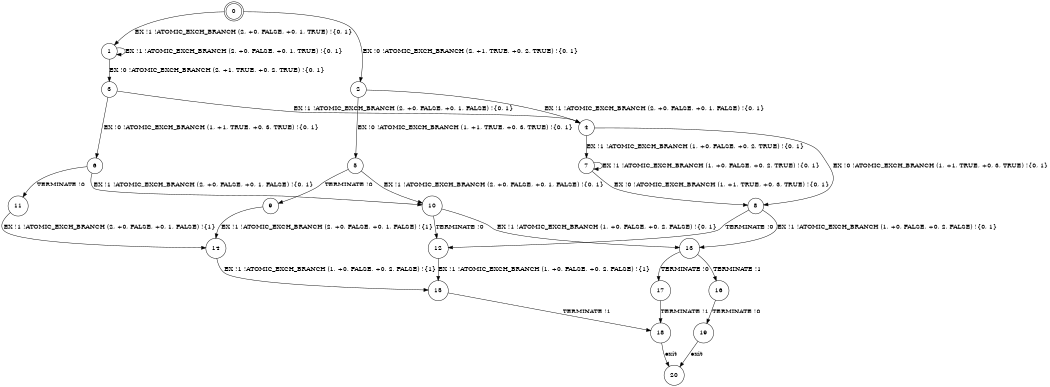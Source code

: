 digraph BCG {
size = "7, 10.5";
center = TRUE;
node [shape = circle];
0 [peripheries = 2];
0 -> 1 [label = "EX !1 !ATOMIC_EXCH_BRANCH (2, +0, FALSE, +0, 1, TRUE) !{0, 1}"];
0 -> 2 [label = "EX !0 !ATOMIC_EXCH_BRANCH (2, +1, TRUE, +0, 2, TRUE) !{0, 1}"];
1 -> 3 [label = "EX !0 !ATOMIC_EXCH_BRANCH (2, +1, TRUE, +0, 2, TRUE) !{0, 1}"];
1 -> 1 [label = "EX !1 !ATOMIC_EXCH_BRANCH (2, +0, FALSE, +0, 1, TRUE) !{0, 1}"];
2 -> 4 [label = "EX !1 !ATOMIC_EXCH_BRANCH (2, +0, FALSE, +0, 1, FALSE) !{0, 1}"];
2 -> 5 [label = "EX !0 !ATOMIC_EXCH_BRANCH (1, +1, TRUE, +0, 3, TRUE) !{0, 1}"];
3 -> 4 [label = "EX !1 !ATOMIC_EXCH_BRANCH (2, +0, FALSE, +0, 1, FALSE) !{0, 1}"];
3 -> 6 [label = "EX !0 !ATOMIC_EXCH_BRANCH (1, +1, TRUE, +0, 3, TRUE) !{0, 1}"];
4 -> 7 [label = "EX !1 !ATOMIC_EXCH_BRANCH (1, +0, FALSE, +0, 2, TRUE) !{0, 1}"];
4 -> 8 [label = "EX !0 !ATOMIC_EXCH_BRANCH (1, +1, TRUE, +0, 3, TRUE) !{0, 1}"];
5 -> 9 [label = "TERMINATE !0"];
5 -> 10 [label = "EX !1 !ATOMIC_EXCH_BRANCH (2, +0, FALSE, +0, 1, FALSE) !{0, 1}"];
6 -> 11 [label = "TERMINATE !0"];
6 -> 10 [label = "EX !1 !ATOMIC_EXCH_BRANCH (2, +0, FALSE, +0, 1, FALSE) !{0, 1}"];
7 -> 7 [label = "EX !1 !ATOMIC_EXCH_BRANCH (1, +0, FALSE, +0, 2, TRUE) !{0, 1}"];
7 -> 8 [label = "EX !0 !ATOMIC_EXCH_BRANCH (1, +1, TRUE, +0, 3, TRUE) !{0, 1}"];
8 -> 12 [label = "TERMINATE !0"];
8 -> 13 [label = "EX !1 !ATOMIC_EXCH_BRANCH (1, +0, FALSE, +0, 2, FALSE) !{0, 1}"];
9 -> 14 [label = "EX !1 !ATOMIC_EXCH_BRANCH (2, +0, FALSE, +0, 1, FALSE) !{1}"];
10 -> 12 [label = "TERMINATE !0"];
10 -> 13 [label = "EX !1 !ATOMIC_EXCH_BRANCH (1, +0, FALSE, +0, 2, FALSE) !{0, 1}"];
11 -> 14 [label = "EX !1 !ATOMIC_EXCH_BRANCH (2, +0, FALSE, +0, 1, FALSE) !{1}"];
12 -> 15 [label = "EX !1 !ATOMIC_EXCH_BRANCH (1, +0, FALSE, +0, 2, FALSE) !{1}"];
13 -> 16 [label = "TERMINATE !1"];
13 -> 17 [label = "TERMINATE !0"];
14 -> 15 [label = "EX !1 !ATOMIC_EXCH_BRANCH (1, +0, FALSE, +0, 2, FALSE) !{1}"];
15 -> 18 [label = "TERMINATE !1"];
16 -> 19 [label = "TERMINATE !0"];
17 -> 18 [label = "TERMINATE !1"];
18 -> 20 [label = "exit"];
19 -> 20 [label = "exit"];
}
